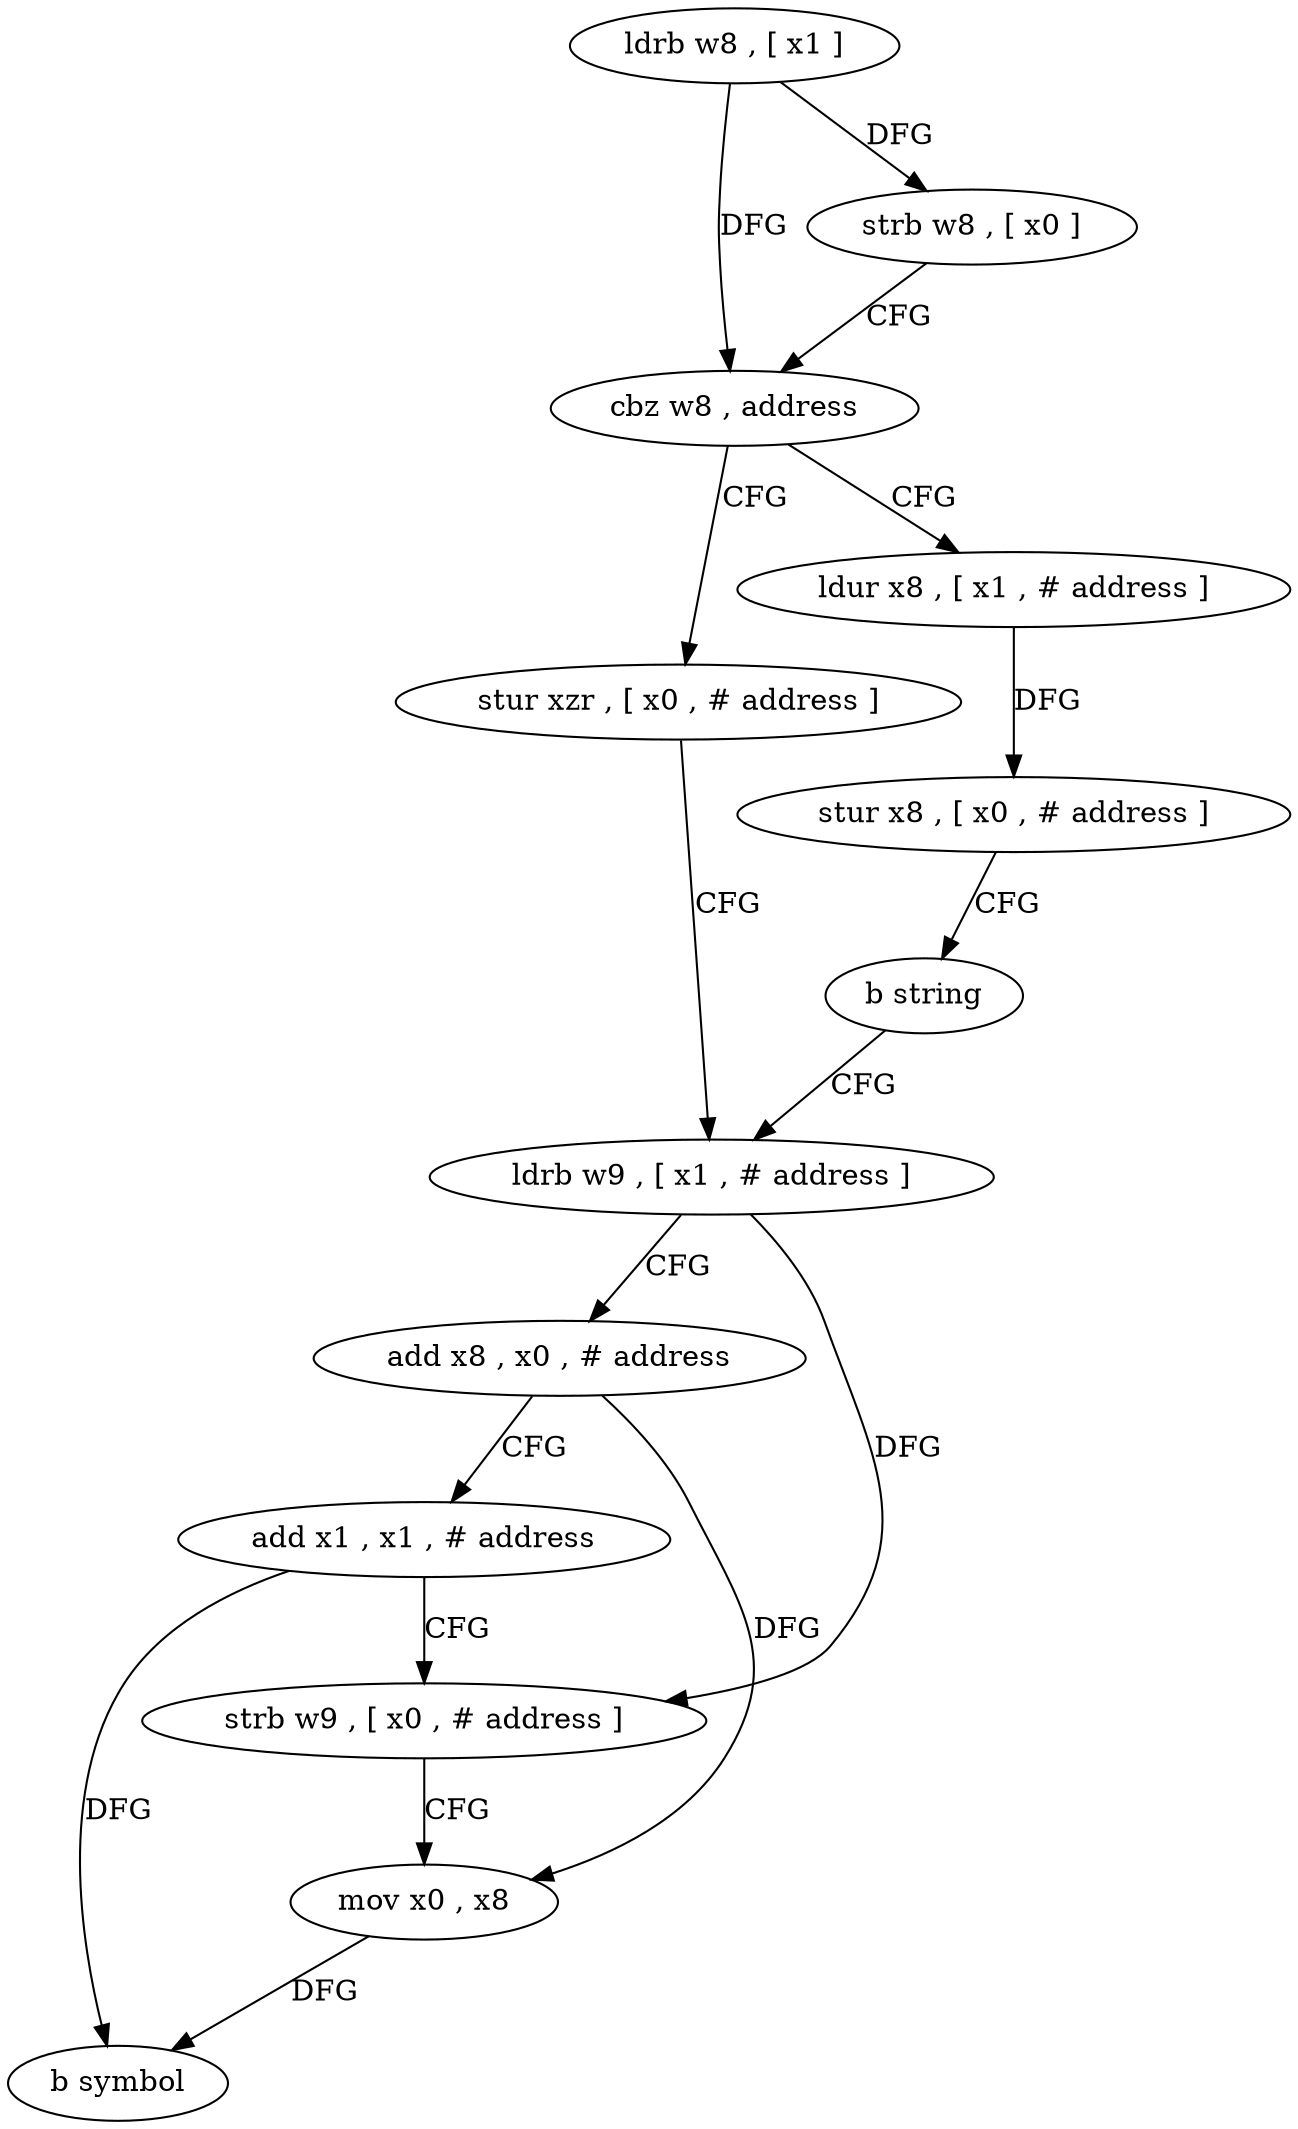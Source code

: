 digraph "func" {
"4261696" [label = "ldrb w8 , [ x1 ]" ]
"4261700" [label = "strb w8 , [ x0 ]" ]
"4261704" [label = "cbz w8 , address" ]
"4261720" [label = "stur xzr , [ x0 , # address ]" ]
"4261708" [label = "ldur x8 , [ x1 , # address ]" ]
"4261724" [label = "ldrb w9 , [ x1 , # address ]" ]
"4261712" [label = "stur x8 , [ x0 , # address ]" ]
"4261716" [label = "b string" ]
"4261728" [label = "add x8 , x0 , # address" ]
"4261732" [label = "add x1 , x1 , # address" ]
"4261736" [label = "strb w9 , [ x0 , # address ]" ]
"4261740" [label = "mov x0 , x8" ]
"4261744" [label = "b symbol" ]
"4261696" -> "4261700" [ label = "DFG" ]
"4261696" -> "4261704" [ label = "DFG" ]
"4261700" -> "4261704" [ label = "CFG" ]
"4261704" -> "4261720" [ label = "CFG" ]
"4261704" -> "4261708" [ label = "CFG" ]
"4261720" -> "4261724" [ label = "CFG" ]
"4261708" -> "4261712" [ label = "DFG" ]
"4261724" -> "4261728" [ label = "CFG" ]
"4261724" -> "4261736" [ label = "DFG" ]
"4261712" -> "4261716" [ label = "CFG" ]
"4261716" -> "4261724" [ label = "CFG" ]
"4261728" -> "4261732" [ label = "CFG" ]
"4261728" -> "4261740" [ label = "DFG" ]
"4261732" -> "4261736" [ label = "CFG" ]
"4261732" -> "4261744" [ label = "DFG" ]
"4261736" -> "4261740" [ label = "CFG" ]
"4261740" -> "4261744" [ label = "DFG" ]
}
